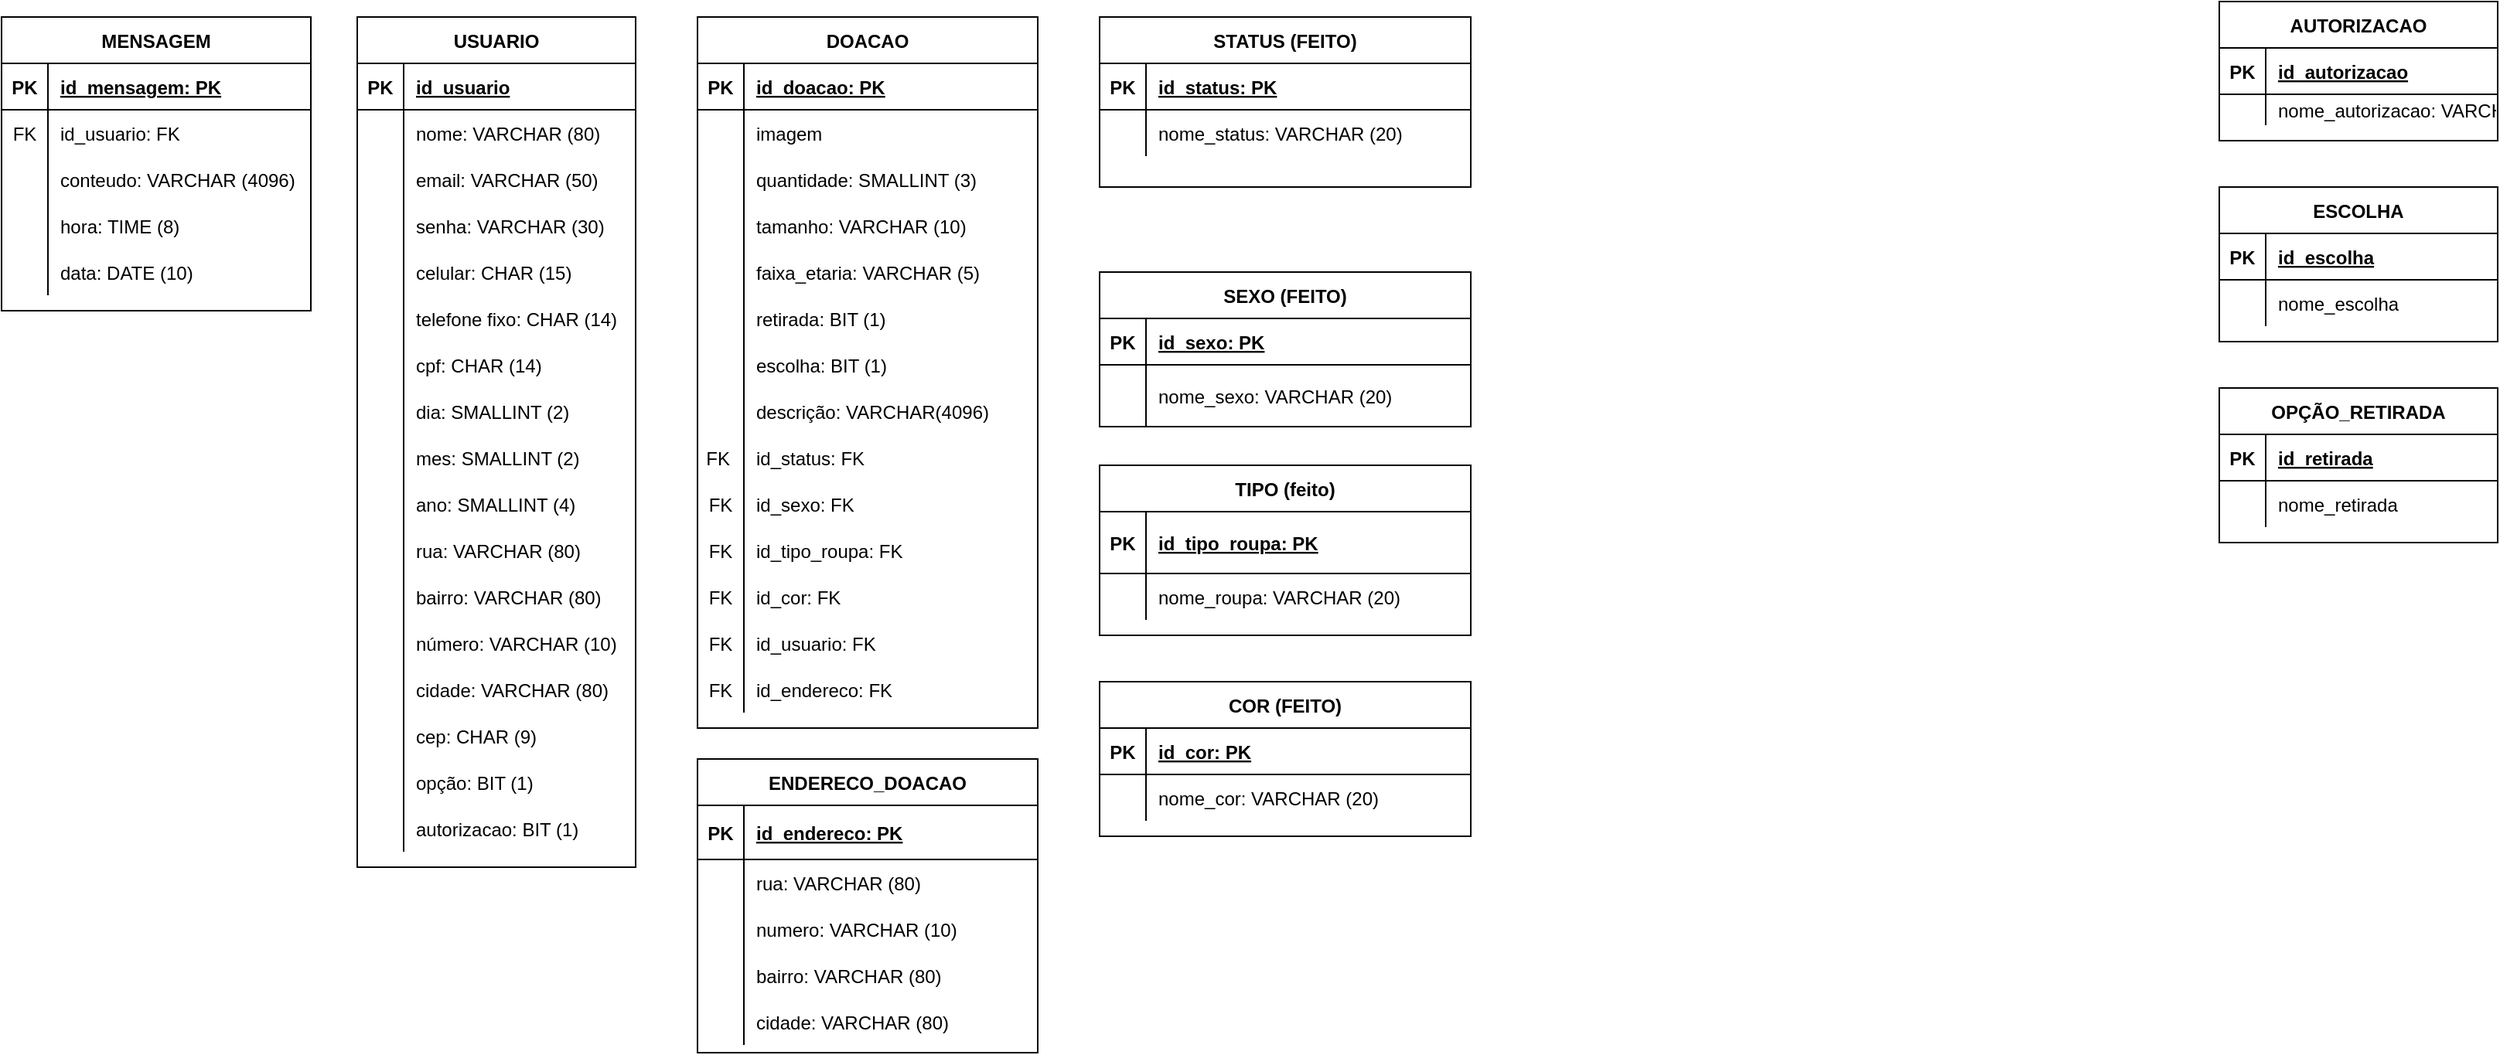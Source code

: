 <mxfile>
    <diagram id="WdIqG_WrLIGynlAPMwND" name="Page-1">
        <mxGraphModel dx="730" dy="642" grid="1" gridSize="10" guides="1" tooltips="1" connect="1" arrows="1" fold="1" page="1" pageScale="1" pageWidth="827" pageHeight="1169" math="0" shadow="0">
            <root>
                <mxCell id="0"/>
                <mxCell id="1" parent="0"/>
                <mxCell id="_N3pJeValZfJ7dZOdh7B-1" value="MENSAGEM" style="shape=table;startSize=30;container=1;collapsible=1;childLayout=tableLayout;fixedRows=1;rowLines=0;fontStyle=1;align=center;resizeLast=1;" parent="1" vertex="1">
                    <mxGeometry x="40" y="40" width="200" height="190" as="geometry"/>
                </mxCell>
                <mxCell id="_N3pJeValZfJ7dZOdh7B-2" value="" style="shape=partialRectangle;collapsible=0;dropTarget=0;pointerEvents=0;fillColor=none;top=0;left=0;bottom=1;right=0;points=[[0,0.5],[1,0.5]];portConstraint=eastwest;" parent="_N3pJeValZfJ7dZOdh7B-1" vertex="1">
                    <mxGeometry y="30" width="200" height="30" as="geometry"/>
                </mxCell>
                <mxCell id="_N3pJeValZfJ7dZOdh7B-3" value="PK" style="shape=partialRectangle;connectable=0;fillColor=none;top=0;left=0;bottom=0;right=0;fontStyle=1;overflow=hidden;" parent="_N3pJeValZfJ7dZOdh7B-2" vertex="1">
                    <mxGeometry width="30" height="30" as="geometry"/>
                </mxCell>
                <mxCell id="_N3pJeValZfJ7dZOdh7B-4" value="id_mensagem: PK" style="shape=partialRectangle;connectable=0;fillColor=none;top=0;left=0;bottom=0;right=0;align=left;spacingLeft=6;fontStyle=5;overflow=hidden;" parent="_N3pJeValZfJ7dZOdh7B-2" vertex="1">
                    <mxGeometry x="30" width="170" height="30" as="geometry"/>
                </mxCell>
                <mxCell id="_N3pJeValZfJ7dZOdh7B-48" value="" style="shape=partialRectangle;collapsible=0;dropTarget=0;pointerEvents=0;fillColor=none;top=0;left=0;bottom=0;right=0;points=[[0,0.5],[1,0.5]];portConstraint=eastwest;" parent="_N3pJeValZfJ7dZOdh7B-1" vertex="1">
                    <mxGeometry y="60" width="200" height="30" as="geometry"/>
                </mxCell>
                <mxCell id="_N3pJeValZfJ7dZOdh7B-49" value="FK" style="shape=partialRectangle;connectable=0;fillColor=none;top=0;left=0;bottom=0;right=0;fontStyle=0;overflow=hidden;" parent="_N3pJeValZfJ7dZOdh7B-48" vertex="1">
                    <mxGeometry width="30" height="30" as="geometry"/>
                </mxCell>
                <mxCell id="_N3pJeValZfJ7dZOdh7B-50" value="id_usuario: FK" style="shape=partialRectangle;connectable=0;fillColor=none;top=0;left=0;bottom=0;right=0;align=left;spacingLeft=6;fontStyle=0;overflow=hidden;" parent="_N3pJeValZfJ7dZOdh7B-48" vertex="1">
                    <mxGeometry x="30" width="170" height="30" as="geometry"/>
                </mxCell>
                <mxCell id="_N3pJeValZfJ7dZOdh7B-8" value="" style="shape=partialRectangle;collapsible=0;dropTarget=0;pointerEvents=0;fillColor=none;top=0;left=0;bottom=0;right=0;points=[[0,0.5],[1,0.5]];portConstraint=eastwest;" parent="_N3pJeValZfJ7dZOdh7B-1" vertex="1">
                    <mxGeometry y="90" width="200" height="30" as="geometry"/>
                </mxCell>
                <mxCell id="_N3pJeValZfJ7dZOdh7B-9" value="" style="shape=partialRectangle;connectable=0;fillColor=none;top=0;left=0;bottom=0;right=0;editable=1;overflow=hidden;" parent="_N3pJeValZfJ7dZOdh7B-8" vertex="1">
                    <mxGeometry width="30" height="30" as="geometry"/>
                </mxCell>
                <mxCell id="_N3pJeValZfJ7dZOdh7B-10" value="conteudo: VARCHAR (4096)" style="shape=partialRectangle;connectable=0;fillColor=none;top=0;left=0;bottom=0;right=0;align=left;spacingLeft=6;overflow=hidden;" parent="_N3pJeValZfJ7dZOdh7B-8" vertex="1">
                    <mxGeometry x="30" width="170" height="30" as="geometry"/>
                </mxCell>
                <mxCell id="_N3pJeValZfJ7dZOdh7B-11" value="" style="shape=partialRectangle;collapsible=0;dropTarget=0;pointerEvents=0;fillColor=none;top=0;left=0;bottom=0;right=0;points=[[0,0.5],[1,0.5]];portConstraint=eastwest;" parent="_N3pJeValZfJ7dZOdh7B-1" vertex="1">
                    <mxGeometry y="120" width="200" height="30" as="geometry"/>
                </mxCell>
                <mxCell id="_N3pJeValZfJ7dZOdh7B-12" value="" style="shape=partialRectangle;connectable=0;fillColor=none;top=0;left=0;bottom=0;right=0;editable=1;overflow=hidden;" parent="_N3pJeValZfJ7dZOdh7B-11" vertex="1">
                    <mxGeometry width="30" height="30" as="geometry"/>
                </mxCell>
                <mxCell id="_N3pJeValZfJ7dZOdh7B-13" value="hora: TIME (8)" style="shape=partialRectangle;connectable=0;fillColor=none;top=0;left=0;bottom=0;right=0;align=left;spacingLeft=6;overflow=hidden;" parent="_N3pJeValZfJ7dZOdh7B-11" vertex="1">
                    <mxGeometry x="30" width="170" height="30" as="geometry"/>
                </mxCell>
                <mxCell id="_N3pJeValZfJ7dZOdh7B-41" value="" style="shape=partialRectangle;collapsible=0;dropTarget=0;pointerEvents=0;fillColor=none;top=0;left=0;bottom=0;right=0;points=[[0,0.5],[1,0.5]];portConstraint=eastwest;" parent="_N3pJeValZfJ7dZOdh7B-1" vertex="1">
                    <mxGeometry y="150" width="200" height="30" as="geometry"/>
                </mxCell>
                <mxCell id="_N3pJeValZfJ7dZOdh7B-42" value="" style="shape=partialRectangle;connectable=0;fillColor=none;top=0;left=0;bottom=0;right=0;editable=1;overflow=hidden;" parent="_N3pJeValZfJ7dZOdh7B-41" vertex="1">
                    <mxGeometry width="30" height="30" as="geometry"/>
                </mxCell>
                <mxCell id="_N3pJeValZfJ7dZOdh7B-43" value="data: DATE (10)" style="shape=partialRectangle;connectable=0;fillColor=none;top=0;left=0;bottom=0;right=0;align=left;spacingLeft=6;overflow=hidden;" parent="_N3pJeValZfJ7dZOdh7B-41" vertex="1">
                    <mxGeometry x="30" width="170" height="30" as="geometry"/>
                </mxCell>
                <mxCell id="_N3pJeValZfJ7dZOdh7B-14" value="USUARIO" style="shape=table;startSize=30;container=1;collapsible=1;childLayout=tableLayout;fixedRows=1;rowLines=0;fontStyle=1;align=center;resizeLast=1;" parent="1" vertex="1">
                    <mxGeometry x="270" y="40" width="180" height="550" as="geometry"/>
                </mxCell>
                <mxCell id="_N3pJeValZfJ7dZOdh7B-15" value="" style="shape=partialRectangle;collapsible=0;dropTarget=0;pointerEvents=0;fillColor=none;top=0;left=0;bottom=1;right=0;points=[[0,0.5],[1,0.5]];portConstraint=eastwest;" parent="_N3pJeValZfJ7dZOdh7B-14" vertex="1">
                    <mxGeometry y="30" width="180" height="30" as="geometry"/>
                </mxCell>
                <mxCell id="_N3pJeValZfJ7dZOdh7B-16" value="PK" style="shape=partialRectangle;connectable=0;fillColor=none;top=0;left=0;bottom=0;right=0;fontStyle=1;overflow=hidden;" parent="_N3pJeValZfJ7dZOdh7B-15" vertex="1">
                    <mxGeometry width="30" height="30" as="geometry"/>
                </mxCell>
                <mxCell id="_N3pJeValZfJ7dZOdh7B-17" value="id_usuario" style="shape=partialRectangle;connectable=0;fillColor=none;top=0;left=0;bottom=0;right=0;align=left;spacingLeft=6;fontStyle=5;overflow=hidden;" parent="_N3pJeValZfJ7dZOdh7B-15" vertex="1">
                    <mxGeometry x="30" width="150" height="30" as="geometry"/>
                </mxCell>
                <mxCell id="_N3pJeValZfJ7dZOdh7B-21" value="" style="shape=partialRectangle;collapsible=0;dropTarget=0;pointerEvents=0;fillColor=none;top=0;left=0;bottom=0;right=0;points=[[0,0.5],[1,0.5]];portConstraint=eastwest;" parent="_N3pJeValZfJ7dZOdh7B-14" vertex="1">
                    <mxGeometry y="60" width="180" height="30" as="geometry"/>
                </mxCell>
                <mxCell id="_N3pJeValZfJ7dZOdh7B-22" value="" style="shape=partialRectangle;connectable=0;fillColor=none;top=0;left=0;bottom=0;right=0;editable=1;overflow=hidden;" parent="_N3pJeValZfJ7dZOdh7B-21" vertex="1">
                    <mxGeometry width="30" height="30" as="geometry"/>
                </mxCell>
                <mxCell id="_N3pJeValZfJ7dZOdh7B-23" value="nome: VARCHAR (80) " style="shape=partialRectangle;connectable=0;fillColor=none;top=0;left=0;bottom=0;right=0;align=left;spacingLeft=6;overflow=hidden;" parent="_N3pJeValZfJ7dZOdh7B-21" vertex="1">
                    <mxGeometry x="30" width="150" height="30" as="geometry"/>
                </mxCell>
                <mxCell id="_N3pJeValZfJ7dZOdh7B-51" value="" style="shape=partialRectangle;collapsible=0;dropTarget=0;pointerEvents=0;fillColor=none;top=0;left=0;bottom=0;right=0;points=[[0,0.5],[1,0.5]];portConstraint=eastwest;" parent="_N3pJeValZfJ7dZOdh7B-14" vertex="1">
                    <mxGeometry y="90" width="180" height="30" as="geometry"/>
                </mxCell>
                <mxCell id="_N3pJeValZfJ7dZOdh7B-52" value="" style="shape=partialRectangle;connectable=0;fillColor=none;top=0;left=0;bottom=0;right=0;editable=1;overflow=hidden;" parent="_N3pJeValZfJ7dZOdh7B-51" vertex="1">
                    <mxGeometry width="30" height="30" as="geometry"/>
                </mxCell>
                <mxCell id="_N3pJeValZfJ7dZOdh7B-53" value="email: VARCHAR (50)" style="shape=partialRectangle;connectable=0;fillColor=none;top=0;left=0;bottom=0;right=0;align=left;spacingLeft=6;overflow=hidden;" parent="_N3pJeValZfJ7dZOdh7B-51" vertex="1">
                    <mxGeometry x="30" width="150" height="30" as="geometry"/>
                </mxCell>
                <mxCell id="_N3pJeValZfJ7dZOdh7B-54" value="" style="shape=partialRectangle;collapsible=0;dropTarget=0;pointerEvents=0;fillColor=none;top=0;left=0;bottom=0;right=0;points=[[0,0.5],[1,0.5]];portConstraint=eastwest;" parent="_N3pJeValZfJ7dZOdh7B-14" vertex="1">
                    <mxGeometry y="120" width="180" height="30" as="geometry"/>
                </mxCell>
                <mxCell id="_N3pJeValZfJ7dZOdh7B-55" value="" style="shape=partialRectangle;connectable=0;fillColor=none;top=0;left=0;bottom=0;right=0;editable=1;overflow=hidden;" parent="_N3pJeValZfJ7dZOdh7B-54" vertex="1">
                    <mxGeometry width="30" height="30" as="geometry"/>
                </mxCell>
                <mxCell id="_N3pJeValZfJ7dZOdh7B-56" value="senha: VARCHAR (30)" style="shape=partialRectangle;connectable=0;fillColor=none;top=0;left=0;bottom=0;right=0;align=left;spacingLeft=6;overflow=hidden;" parent="_N3pJeValZfJ7dZOdh7B-54" vertex="1">
                    <mxGeometry x="30" width="150" height="30" as="geometry"/>
                </mxCell>
                <mxCell id="_N3pJeValZfJ7dZOdh7B-57" value="" style="shape=partialRectangle;collapsible=0;dropTarget=0;pointerEvents=0;fillColor=none;top=0;left=0;bottom=0;right=0;points=[[0,0.5],[1,0.5]];portConstraint=eastwest;" parent="_N3pJeValZfJ7dZOdh7B-14" vertex="1">
                    <mxGeometry y="150" width="180" height="30" as="geometry"/>
                </mxCell>
                <mxCell id="_N3pJeValZfJ7dZOdh7B-58" value="" style="shape=partialRectangle;connectable=0;fillColor=none;top=0;left=0;bottom=0;right=0;editable=1;overflow=hidden;" parent="_N3pJeValZfJ7dZOdh7B-57" vertex="1">
                    <mxGeometry width="30" height="30" as="geometry"/>
                </mxCell>
                <mxCell id="_N3pJeValZfJ7dZOdh7B-59" value="celular: CHAR (15)" style="shape=partialRectangle;connectable=0;fillColor=none;top=0;left=0;bottom=0;right=0;align=left;spacingLeft=6;overflow=hidden;" parent="_N3pJeValZfJ7dZOdh7B-57" vertex="1">
                    <mxGeometry x="30" width="150" height="30" as="geometry"/>
                </mxCell>
                <mxCell id="_N3pJeValZfJ7dZOdh7B-60" value="" style="shape=partialRectangle;collapsible=0;dropTarget=0;pointerEvents=0;fillColor=none;top=0;left=0;bottom=0;right=0;points=[[0,0.5],[1,0.5]];portConstraint=eastwest;" parent="_N3pJeValZfJ7dZOdh7B-14" vertex="1">
                    <mxGeometry y="180" width="180" height="30" as="geometry"/>
                </mxCell>
                <mxCell id="_N3pJeValZfJ7dZOdh7B-61" value="" style="shape=partialRectangle;connectable=0;fillColor=none;top=0;left=0;bottom=0;right=0;editable=1;overflow=hidden;" parent="_N3pJeValZfJ7dZOdh7B-60" vertex="1">
                    <mxGeometry width="30" height="30" as="geometry"/>
                </mxCell>
                <mxCell id="_N3pJeValZfJ7dZOdh7B-62" value="telefone fixo: CHAR (14)" style="shape=partialRectangle;connectable=0;fillColor=none;top=0;left=0;bottom=0;right=0;align=left;spacingLeft=6;overflow=hidden;" parent="_N3pJeValZfJ7dZOdh7B-60" vertex="1">
                    <mxGeometry x="30" width="150" height="30" as="geometry"/>
                </mxCell>
                <mxCell id="_N3pJeValZfJ7dZOdh7B-18" value="" style="shape=partialRectangle;collapsible=0;dropTarget=0;pointerEvents=0;fillColor=none;top=0;left=0;bottom=0;right=0;points=[[0,0.5],[1,0.5]];portConstraint=eastwest;" parent="_N3pJeValZfJ7dZOdh7B-14" vertex="1">
                    <mxGeometry y="210" width="180" height="30" as="geometry"/>
                </mxCell>
                <mxCell id="_N3pJeValZfJ7dZOdh7B-19" value="" style="shape=partialRectangle;connectable=0;fillColor=none;top=0;left=0;bottom=0;right=0;editable=1;overflow=hidden;" parent="_N3pJeValZfJ7dZOdh7B-18" vertex="1">
                    <mxGeometry width="30" height="30" as="geometry"/>
                </mxCell>
                <mxCell id="_N3pJeValZfJ7dZOdh7B-20" value="cpf: CHAR (14)" style="shape=partialRectangle;connectable=0;fillColor=none;top=0;left=0;bottom=0;right=0;align=left;spacingLeft=6;overflow=hidden;" parent="_N3pJeValZfJ7dZOdh7B-18" vertex="1">
                    <mxGeometry x="30" width="150" height="30" as="geometry"/>
                </mxCell>
                <mxCell id="_N3pJeValZfJ7dZOdh7B-24" value="" style="shape=partialRectangle;collapsible=0;dropTarget=0;pointerEvents=0;fillColor=none;top=0;left=0;bottom=0;right=0;points=[[0,0.5],[1,0.5]];portConstraint=eastwest;" parent="_N3pJeValZfJ7dZOdh7B-14" vertex="1">
                    <mxGeometry y="240" width="180" height="30" as="geometry"/>
                </mxCell>
                <mxCell id="_N3pJeValZfJ7dZOdh7B-25" value="" style="shape=partialRectangle;connectable=0;fillColor=none;top=0;left=0;bottom=0;right=0;editable=1;overflow=hidden;" parent="_N3pJeValZfJ7dZOdh7B-24" vertex="1">
                    <mxGeometry width="30" height="30" as="geometry"/>
                </mxCell>
                <mxCell id="_N3pJeValZfJ7dZOdh7B-26" value="dia: SMALLINT (2)" style="shape=partialRectangle;connectable=0;fillColor=none;top=0;left=0;bottom=0;right=0;align=left;spacingLeft=6;overflow=hidden;" parent="_N3pJeValZfJ7dZOdh7B-24" vertex="1">
                    <mxGeometry x="30" width="150" height="30" as="geometry"/>
                </mxCell>
                <mxCell id="5IB92Q8o0LLoQ4hOtrW1-2" value="" style="shape=partialRectangle;collapsible=0;dropTarget=0;pointerEvents=0;fillColor=none;top=0;left=0;bottom=0;right=0;points=[[0,0.5],[1,0.5]];portConstraint=eastwest;" parent="_N3pJeValZfJ7dZOdh7B-14" vertex="1">
                    <mxGeometry y="270" width="180" height="30" as="geometry"/>
                </mxCell>
                <mxCell id="5IB92Q8o0LLoQ4hOtrW1-3" value="" style="shape=partialRectangle;connectable=0;fillColor=none;top=0;left=0;bottom=0;right=0;editable=1;overflow=hidden;" parent="5IB92Q8o0LLoQ4hOtrW1-2" vertex="1">
                    <mxGeometry width="30" height="30" as="geometry"/>
                </mxCell>
                <mxCell id="5IB92Q8o0LLoQ4hOtrW1-4" value="mes: SMALLINT (2)" style="shape=partialRectangle;connectable=0;fillColor=none;top=0;left=0;bottom=0;right=0;align=left;spacingLeft=6;overflow=hidden;" parent="5IB92Q8o0LLoQ4hOtrW1-2" vertex="1">
                    <mxGeometry x="30" width="150" height="30" as="geometry"/>
                </mxCell>
                <mxCell id="5IB92Q8o0LLoQ4hOtrW1-5" value="" style="shape=partialRectangle;collapsible=0;dropTarget=0;pointerEvents=0;fillColor=none;top=0;left=0;bottom=0;right=0;points=[[0,0.5],[1,0.5]];portConstraint=eastwest;" parent="_N3pJeValZfJ7dZOdh7B-14" vertex="1">
                    <mxGeometry y="300" width="180" height="30" as="geometry"/>
                </mxCell>
                <mxCell id="5IB92Q8o0LLoQ4hOtrW1-6" value="" style="shape=partialRectangle;connectable=0;fillColor=none;top=0;left=0;bottom=0;right=0;editable=1;overflow=hidden;" parent="5IB92Q8o0LLoQ4hOtrW1-5" vertex="1">
                    <mxGeometry width="30" height="30" as="geometry"/>
                </mxCell>
                <mxCell id="5IB92Q8o0LLoQ4hOtrW1-7" value="ano: SMALLINT (4)" style="shape=partialRectangle;connectable=0;fillColor=none;top=0;left=0;bottom=0;right=0;align=left;spacingLeft=6;overflow=hidden;" parent="5IB92Q8o0LLoQ4hOtrW1-5" vertex="1">
                    <mxGeometry x="30" width="150" height="30" as="geometry"/>
                </mxCell>
                <mxCell id="_N3pJeValZfJ7dZOdh7B-63" value="" style="shape=partialRectangle;collapsible=0;dropTarget=0;pointerEvents=0;fillColor=none;top=0;left=0;bottom=0;right=0;points=[[0,0.5],[1,0.5]];portConstraint=eastwest;" parent="_N3pJeValZfJ7dZOdh7B-14" vertex="1">
                    <mxGeometry y="330" width="180" height="30" as="geometry"/>
                </mxCell>
                <mxCell id="_N3pJeValZfJ7dZOdh7B-64" value="" style="shape=partialRectangle;connectable=0;fillColor=none;top=0;left=0;bottom=0;right=0;editable=1;overflow=hidden;" parent="_N3pJeValZfJ7dZOdh7B-63" vertex="1">
                    <mxGeometry width="30" height="30" as="geometry"/>
                </mxCell>
                <mxCell id="_N3pJeValZfJ7dZOdh7B-65" value="rua: VARCHAR (80)" style="shape=partialRectangle;connectable=0;fillColor=none;top=0;left=0;bottom=0;right=0;align=left;spacingLeft=6;overflow=hidden;" parent="_N3pJeValZfJ7dZOdh7B-63" vertex="1">
                    <mxGeometry x="30" width="150" height="30" as="geometry"/>
                </mxCell>
                <mxCell id="_N3pJeValZfJ7dZOdh7B-66" value="" style="shape=partialRectangle;collapsible=0;dropTarget=0;pointerEvents=0;fillColor=none;top=0;left=0;bottom=0;right=0;points=[[0,0.5],[1,0.5]];portConstraint=eastwest;" parent="_N3pJeValZfJ7dZOdh7B-14" vertex="1">
                    <mxGeometry y="360" width="180" height="30" as="geometry"/>
                </mxCell>
                <mxCell id="_N3pJeValZfJ7dZOdh7B-67" value="" style="shape=partialRectangle;connectable=0;fillColor=none;top=0;left=0;bottom=0;right=0;editable=1;overflow=hidden;" parent="_N3pJeValZfJ7dZOdh7B-66" vertex="1">
                    <mxGeometry width="30" height="30" as="geometry"/>
                </mxCell>
                <mxCell id="_N3pJeValZfJ7dZOdh7B-68" value="bairro: VARCHAR (80)" style="shape=partialRectangle;connectable=0;fillColor=none;top=0;left=0;bottom=0;right=0;align=left;spacingLeft=6;overflow=hidden;" parent="_N3pJeValZfJ7dZOdh7B-66" vertex="1">
                    <mxGeometry x="30" width="150" height="30" as="geometry"/>
                </mxCell>
                <mxCell id="_N3pJeValZfJ7dZOdh7B-69" value="" style="shape=partialRectangle;collapsible=0;dropTarget=0;pointerEvents=0;fillColor=none;top=0;left=0;bottom=0;right=0;points=[[0,0.5],[1,0.5]];portConstraint=eastwest;" parent="_N3pJeValZfJ7dZOdh7B-14" vertex="1">
                    <mxGeometry y="390" width="180" height="30" as="geometry"/>
                </mxCell>
                <mxCell id="_N3pJeValZfJ7dZOdh7B-70" value="" style="shape=partialRectangle;connectable=0;fillColor=none;top=0;left=0;bottom=0;right=0;editable=1;overflow=hidden;" parent="_N3pJeValZfJ7dZOdh7B-69" vertex="1">
                    <mxGeometry width="30" height="30" as="geometry"/>
                </mxCell>
                <mxCell id="_N3pJeValZfJ7dZOdh7B-71" value="número: VARCHAR (10)" style="shape=partialRectangle;connectable=0;fillColor=none;top=0;left=0;bottom=0;right=0;align=left;spacingLeft=6;overflow=hidden;" parent="_N3pJeValZfJ7dZOdh7B-69" vertex="1">
                    <mxGeometry x="30" width="150" height="30" as="geometry"/>
                </mxCell>
                <mxCell id="_N3pJeValZfJ7dZOdh7B-72" value="" style="shape=partialRectangle;collapsible=0;dropTarget=0;pointerEvents=0;fillColor=none;top=0;left=0;bottom=0;right=0;points=[[0,0.5],[1,0.5]];portConstraint=eastwest;" parent="_N3pJeValZfJ7dZOdh7B-14" vertex="1">
                    <mxGeometry y="420" width="180" height="30" as="geometry"/>
                </mxCell>
                <mxCell id="_N3pJeValZfJ7dZOdh7B-73" value="" style="shape=partialRectangle;connectable=0;fillColor=none;top=0;left=0;bottom=0;right=0;editable=1;overflow=hidden;" parent="_N3pJeValZfJ7dZOdh7B-72" vertex="1">
                    <mxGeometry width="30" height="30" as="geometry"/>
                </mxCell>
                <mxCell id="_N3pJeValZfJ7dZOdh7B-74" value="cidade: VARCHAR (80)" style="shape=partialRectangle;connectable=0;fillColor=none;top=0;left=0;bottom=0;right=0;align=left;spacingLeft=6;overflow=hidden;" parent="_N3pJeValZfJ7dZOdh7B-72" vertex="1">
                    <mxGeometry x="30" width="150" height="30" as="geometry"/>
                </mxCell>
                <mxCell id="f5-6fPK_kJuyyTnH8aLe-5" value="" style="shape=partialRectangle;collapsible=0;dropTarget=0;pointerEvents=0;fillColor=none;top=0;left=0;bottom=0;right=0;points=[[0,0.5],[1,0.5]];portConstraint=eastwest;" parent="_N3pJeValZfJ7dZOdh7B-14" vertex="1">
                    <mxGeometry y="450" width="180" height="30" as="geometry"/>
                </mxCell>
                <mxCell id="f5-6fPK_kJuyyTnH8aLe-6" value="" style="shape=partialRectangle;connectable=0;fillColor=none;top=0;left=0;bottom=0;right=0;editable=1;overflow=hidden;" parent="f5-6fPK_kJuyyTnH8aLe-5" vertex="1">
                    <mxGeometry width="30" height="30" as="geometry"/>
                </mxCell>
                <mxCell id="f5-6fPK_kJuyyTnH8aLe-7" value="cep: CHAR (9)" style="shape=partialRectangle;connectable=0;fillColor=none;top=0;left=0;bottom=0;right=0;align=left;spacingLeft=6;overflow=hidden;" parent="f5-6fPK_kJuyyTnH8aLe-5" vertex="1">
                    <mxGeometry x="30" width="150" height="30" as="geometry"/>
                </mxCell>
                <mxCell id="_N3pJeValZfJ7dZOdh7B-78" value="" style="shape=partialRectangle;collapsible=0;dropTarget=0;pointerEvents=0;fillColor=none;top=0;left=0;bottom=0;right=0;points=[[0,0.5],[1,0.5]];portConstraint=eastwest;" parent="_N3pJeValZfJ7dZOdh7B-14" vertex="1">
                    <mxGeometry y="480" width="180" height="30" as="geometry"/>
                </mxCell>
                <mxCell id="_N3pJeValZfJ7dZOdh7B-79" value="" style="shape=partialRectangle;connectable=0;fillColor=none;top=0;left=0;bottom=0;right=0;editable=1;overflow=hidden;" parent="_N3pJeValZfJ7dZOdh7B-78" vertex="1">
                    <mxGeometry width="30" height="30" as="geometry"/>
                </mxCell>
                <mxCell id="_N3pJeValZfJ7dZOdh7B-80" value="opção: BIT (1) " style="shape=partialRectangle;connectable=0;fillColor=none;top=0;left=0;bottom=0;right=0;align=left;spacingLeft=6;overflow=hidden;" parent="_N3pJeValZfJ7dZOdh7B-78" vertex="1">
                    <mxGeometry x="30" width="150" height="30" as="geometry"/>
                </mxCell>
                <mxCell id="_N3pJeValZfJ7dZOdh7B-75" value="" style="shape=partialRectangle;collapsible=0;dropTarget=0;pointerEvents=0;fillColor=none;top=0;left=0;bottom=0;right=0;points=[[0,0.5],[1,0.5]];portConstraint=eastwest;" parent="_N3pJeValZfJ7dZOdh7B-14" vertex="1">
                    <mxGeometry y="510" width="180" height="30" as="geometry"/>
                </mxCell>
                <mxCell id="_N3pJeValZfJ7dZOdh7B-76" value="" style="shape=partialRectangle;connectable=0;fillColor=none;top=0;left=0;bottom=0;right=0;editable=1;overflow=hidden;" parent="_N3pJeValZfJ7dZOdh7B-75" vertex="1">
                    <mxGeometry width="30" height="30" as="geometry"/>
                </mxCell>
                <mxCell id="_N3pJeValZfJ7dZOdh7B-77" value="autorizacao: BIT (1)" style="shape=partialRectangle;connectable=0;fillColor=none;top=0;left=0;bottom=0;right=0;align=left;spacingLeft=6;overflow=hidden;" parent="_N3pJeValZfJ7dZOdh7B-75" vertex="1">
                    <mxGeometry x="30" width="150" height="30" as="geometry"/>
                </mxCell>
                <mxCell id="_N3pJeValZfJ7dZOdh7B-27" value="DOACAO" style="shape=table;startSize=30;container=1;collapsible=1;childLayout=tableLayout;fixedRows=1;rowLines=0;fontStyle=1;align=center;resizeLast=1;" parent="1" vertex="1">
                    <mxGeometry x="490" y="40" width="220" height="460" as="geometry"/>
                </mxCell>
                <mxCell id="_N3pJeValZfJ7dZOdh7B-28" value="" style="shape=partialRectangle;collapsible=0;dropTarget=0;pointerEvents=0;fillColor=none;top=0;left=0;bottom=1;right=0;points=[[0,0.5],[1,0.5]];portConstraint=eastwest;" parent="_N3pJeValZfJ7dZOdh7B-27" vertex="1">
                    <mxGeometry y="30" width="220" height="30" as="geometry"/>
                </mxCell>
                <mxCell id="_N3pJeValZfJ7dZOdh7B-29" value="PK" style="shape=partialRectangle;connectable=0;fillColor=none;top=0;left=0;bottom=0;right=0;fontStyle=1;overflow=hidden;" parent="_N3pJeValZfJ7dZOdh7B-28" vertex="1">
                    <mxGeometry width="30" height="30" as="geometry"/>
                </mxCell>
                <mxCell id="_N3pJeValZfJ7dZOdh7B-30" value="id_doacao: PK" style="shape=partialRectangle;connectable=0;fillColor=none;top=0;left=0;bottom=0;right=0;align=left;spacingLeft=6;fontStyle=5;overflow=hidden;" parent="_N3pJeValZfJ7dZOdh7B-28" vertex="1">
                    <mxGeometry x="30" width="190" height="30" as="geometry"/>
                </mxCell>
                <mxCell id="_N3pJeValZfJ7dZOdh7B-31" value="" style="shape=partialRectangle;collapsible=0;dropTarget=0;pointerEvents=0;fillColor=none;top=0;left=0;bottom=0;right=0;points=[[0,0.5],[1,0.5]];portConstraint=eastwest;" parent="_N3pJeValZfJ7dZOdh7B-27" vertex="1">
                    <mxGeometry y="60" width="220" height="30" as="geometry"/>
                </mxCell>
                <mxCell id="_N3pJeValZfJ7dZOdh7B-32" value="" style="shape=partialRectangle;connectable=0;fillColor=none;top=0;left=0;bottom=0;right=0;editable=1;overflow=hidden;" parent="_N3pJeValZfJ7dZOdh7B-31" vertex="1">
                    <mxGeometry width="30" height="30" as="geometry"/>
                </mxCell>
                <mxCell id="_N3pJeValZfJ7dZOdh7B-33" value="imagem" style="shape=partialRectangle;connectable=0;fillColor=none;top=0;left=0;bottom=0;right=0;align=left;spacingLeft=6;overflow=hidden;" parent="_N3pJeValZfJ7dZOdh7B-31" vertex="1">
                    <mxGeometry x="30" width="190" height="30" as="geometry"/>
                </mxCell>
                <mxCell id="_N3pJeValZfJ7dZOdh7B-37" value="" style="shape=partialRectangle;collapsible=0;dropTarget=0;pointerEvents=0;fillColor=none;top=0;left=0;bottom=0;right=0;points=[[0,0.5],[1,0.5]];portConstraint=eastwest;" parent="_N3pJeValZfJ7dZOdh7B-27" vertex="1">
                    <mxGeometry y="90" width="220" height="30" as="geometry"/>
                </mxCell>
                <mxCell id="_N3pJeValZfJ7dZOdh7B-38" value="" style="shape=partialRectangle;connectable=0;fillColor=none;top=0;left=0;bottom=0;right=0;editable=1;overflow=hidden;" parent="_N3pJeValZfJ7dZOdh7B-37" vertex="1">
                    <mxGeometry width="30" height="30" as="geometry"/>
                </mxCell>
                <mxCell id="_N3pJeValZfJ7dZOdh7B-39" value="quantidade: SMALLINT (3)" style="shape=partialRectangle;connectable=0;fillColor=none;top=0;left=0;bottom=0;right=0;align=left;spacingLeft=6;overflow=hidden;" parent="_N3pJeValZfJ7dZOdh7B-37" vertex="1">
                    <mxGeometry x="30" width="190" height="30" as="geometry"/>
                </mxCell>
                <mxCell id="_N3pJeValZfJ7dZOdh7B-87" value="" style="shape=partialRectangle;collapsible=0;dropTarget=0;pointerEvents=0;fillColor=none;top=0;left=0;bottom=0;right=0;points=[[0,0.5],[1,0.5]];portConstraint=eastwest;" parent="_N3pJeValZfJ7dZOdh7B-27" vertex="1">
                    <mxGeometry y="120" width="220" height="30" as="geometry"/>
                </mxCell>
                <mxCell id="_N3pJeValZfJ7dZOdh7B-88" value="" style="shape=partialRectangle;connectable=0;fillColor=none;top=0;left=0;bottom=0;right=0;editable=1;overflow=hidden;" parent="_N3pJeValZfJ7dZOdh7B-87" vertex="1">
                    <mxGeometry width="30" height="30" as="geometry"/>
                </mxCell>
                <mxCell id="_N3pJeValZfJ7dZOdh7B-89" value="tamanho: VARCHAR (10)" style="shape=partialRectangle;connectable=0;fillColor=none;top=0;left=0;bottom=0;right=0;align=left;spacingLeft=6;overflow=hidden;" parent="_N3pJeValZfJ7dZOdh7B-87" vertex="1">
                    <mxGeometry x="30" width="190" height="30" as="geometry"/>
                </mxCell>
                <mxCell id="_N3pJeValZfJ7dZOdh7B-93" value="" style="shape=partialRectangle;collapsible=0;dropTarget=0;pointerEvents=0;fillColor=none;top=0;left=0;bottom=0;right=0;points=[[0,0.5],[1,0.5]];portConstraint=eastwest;" parent="_N3pJeValZfJ7dZOdh7B-27" vertex="1">
                    <mxGeometry y="150" width="220" height="30" as="geometry"/>
                </mxCell>
                <mxCell id="_N3pJeValZfJ7dZOdh7B-94" value="" style="shape=partialRectangle;connectable=0;fillColor=none;top=0;left=0;bottom=0;right=0;editable=1;overflow=hidden;" parent="_N3pJeValZfJ7dZOdh7B-93" vertex="1">
                    <mxGeometry width="30" height="30" as="geometry"/>
                </mxCell>
                <mxCell id="_N3pJeValZfJ7dZOdh7B-95" value="faixa_etaria: VARCHAR (5)" style="shape=partialRectangle;connectable=0;fillColor=none;top=0;left=0;bottom=0;right=0;align=left;spacingLeft=6;overflow=hidden;" parent="_N3pJeValZfJ7dZOdh7B-93" vertex="1">
                    <mxGeometry x="30" width="190" height="30" as="geometry"/>
                </mxCell>
                <mxCell id="_N3pJeValZfJ7dZOdh7B-102" value="" style="shape=partialRectangle;collapsible=0;dropTarget=0;pointerEvents=0;fillColor=none;top=0;left=0;bottom=0;right=0;points=[[0,0.5],[1,0.5]];portConstraint=eastwest;" parent="_N3pJeValZfJ7dZOdh7B-27" vertex="1">
                    <mxGeometry y="180" width="220" height="30" as="geometry"/>
                </mxCell>
                <mxCell id="_N3pJeValZfJ7dZOdh7B-103" value="" style="shape=partialRectangle;connectable=0;fillColor=none;top=0;left=0;bottom=0;right=0;editable=1;overflow=hidden;" parent="_N3pJeValZfJ7dZOdh7B-102" vertex="1">
                    <mxGeometry width="30" height="30" as="geometry"/>
                </mxCell>
                <mxCell id="_N3pJeValZfJ7dZOdh7B-104" value="retirada: BIT (1)" style="shape=partialRectangle;connectable=0;fillColor=none;top=0;left=0;bottom=0;right=0;align=left;spacingLeft=6;overflow=hidden;" parent="_N3pJeValZfJ7dZOdh7B-102" vertex="1">
                    <mxGeometry x="30" width="190" height="30" as="geometry"/>
                </mxCell>
                <mxCell id="_N3pJeValZfJ7dZOdh7B-105" value="" style="shape=partialRectangle;collapsible=0;dropTarget=0;pointerEvents=0;fillColor=none;top=0;left=0;bottom=0;right=0;points=[[0,0.5],[1,0.5]];portConstraint=eastwest;" parent="_N3pJeValZfJ7dZOdh7B-27" vertex="1">
                    <mxGeometry y="210" width="220" height="30" as="geometry"/>
                </mxCell>
                <mxCell id="_N3pJeValZfJ7dZOdh7B-106" value="" style="shape=partialRectangle;connectable=0;fillColor=none;top=0;left=0;bottom=0;right=0;editable=1;overflow=hidden;" parent="_N3pJeValZfJ7dZOdh7B-105" vertex="1">
                    <mxGeometry width="30" height="30" as="geometry"/>
                </mxCell>
                <mxCell id="_N3pJeValZfJ7dZOdh7B-107" value="escolha: BIT (1)" style="shape=partialRectangle;connectable=0;fillColor=none;top=0;left=0;bottom=0;right=0;align=left;spacingLeft=6;overflow=hidden;" parent="_N3pJeValZfJ7dZOdh7B-105" vertex="1">
                    <mxGeometry x="30" width="190" height="30" as="geometry"/>
                </mxCell>
                <mxCell id="36" value="" style="shape=partialRectangle;collapsible=0;dropTarget=0;pointerEvents=0;fillColor=none;top=0;left=0;bottom=0;right=0;points=[[0,0.5],[1,0.5]];portConstraint=eastwest;" parent="_N3pJeValZfJ7dZOdh7B-27" vertex="1">
                    <mxGeometry y="240" width="220" height="30" as="geometry"/>
                </mxCell>
                <mxCell id="37" value="" style="shape=partialRectangle;connectable=0;fillColor=none;top=0;left=0;bottom=0;right=0;editable=1;overflow=hidden;" parent="36" vertex="1">
                    <mxGeometry width="30" height="30" as="geometry"/>
                </mxCell>
                <mxCell id="38" value="descrição: VARCHAR(4096) " style="shape=partialRectangle;connectable=0;fillColor=none;top=0;left=0;bottom=0;right=0;align=left;spacingLeft=6;overflow=hidden;" parent="36" vertex="1">
                    <mxGeometry x="30" width="190" height="30" as="geometry"/>
                </mxCell>
                <mxCell id="51" value="" style="shape=partialRectangle;collapsible=0;dropTarget=0;pointerEvents=0;fillColor=none;top=0;left=0;bottom=0;right=0;points=[[0,0.5],[1,0.5]];portConstraint=eastwest;" parent="_N3pJeValZfJ7dZOdh7B-27" vertex="1">
                    <mxGeometry y="270" width="220" height="30" as="geometry"/>
                </mxCell>
                <mxCell id="52" value="FK " style="shape=partialRectangle;connectable=0;fillColor=none;top=0;left=0;bottom=0;right=0;editable=1;overflow=hidden;" parent="51" vertex="1">
                    <mxGeometry width="30" height="30" as="geometry"/>
                </mxCell>
                <mxCell id="53" value="id_status: FK" style="shape=partialRectangle;connectable=0;fillColor=none;top=0;left=0;bottom=0;right=0;align=left;spacingLeft=6;overflow=hidden;" parent="51" vertex="1">
                    <mxGeometry x="30" width="190" height="30" as="geometry"/>
                </mxCell>
                <mxCell id="54" value="" style="shape=partialRectangle;collapsible=0;dropTarget=0;pointerEvents=0;fillColor=none;top=0;left=0;bottom=0;right=0;points=[[0,0.5],[1,0.5]];portConstraint=eastwest;" parent="_N3pJeValZfJ7dZOdh7B-27" vertex="1">
                    <mxGeometry y="300" width="220" height="30" as="geometry"/>
                </mxCell>
                <mxCell id="55" value="FK" style="shape=partialRectangle;connectable=0;fillColor=none;top=0;left=0;bottom=0;right=0;editable=1;overflow=hidden;" parent="54" vertex="1">
                    <mxGeometry width="30" height="30" as="geometry"/>
                </mxCell>
                <mxCell id="56" value="id_sexo: FK" style="shape=partialRectangle;connectable=0;fillColor=none;top=0;left=0;bottom=0;right=0;align=left;spacingLeft=6;overflow=hidden;" parent="54" vertex="1">
                    <mxGeometry x="30" width="190" height="30" as="geometry"/>
                </mxCell>
                <mxCell id="58" value="" style="shape=partialRectangle;collapsible=0;dropTarget=0;pointerEvents=0;fillColor=none;top=0;left=0;bottom=0;right=0;points=[[0,0.5],[1,0.5]];portConstraint=eastwest;" parent="_N3pJeValZfJ7dZOdh7B-27" vertex="1">
                    <mxGeometry y="330" width="220" height="30" as="geometry"/>
                </mxCell>
                <mxCell id="59" value="FK" style="shape=partialRectangle;connectable=0;fillColor=none;top=0;left=0;bottom=0;right=0;fontStyle=0;overflow=hidden;" parent="58" vertex="1">
                    <mxGeometry width="30" height="30" as="geometry"/>
                </mxCell>
                <mxCell id="60" value="id_tipo_roupa: FK" style="shape=partialRectangle;connectable=0;fillColor=none;top=0;left=0;bottom=0;right=0;align=left;spacingLeft=6;fontStyle=0;overflow=hidden;" parent="58" vertex="1">
                    <mxGeometry x="30" width="190" height="30" as="geometry"/>
                </mxCell>
                <mxCell id="61" value="" style="shape=partialRectangle;collapsible=0;dropTarget=0;pointerEvents=0;fillColor=none;top=0;left=0;bottom=0;right=0;points=[[0,0.5],[1,0.5]];portConstraint=eastwest;" parent="_N3pJeValZfJ7dZOdh7B-27" vertex="1">
                    <mxGeometry y="360" width="220" height="30" as="geometry"/>
                </mxCell>
                <mxCell id="62" value="FK" style="shape=partialRectangle;connectable=0;fillColor=none;top=0;left=0;bottom=0;right=0;fontStyle=0;overflow=hidden;" parent="61" vertex="1">
                    <mxGeometry width="30" height="30" as="geometry"/>
                </mxCell>
                <mxCell id="63" value="id_cor: FK" style="shape=partialRectangle;connectable=0;fillColor=none;top=0;left=0;bottom=0;right=0;align=left;spacingLeft=6;fontStyle=0;overflow=hidden;" parent="61" vertex="1">
                    <mxGeometry x="30" width="190" height="30" as="geometry"/>
                </mxCell>
                <mxCell id="67" value="" style="shape=partialRectangle;collapsible=0;dropTarget=0;pointerEvents=0;fillColor=none;top=0;left=0;bottom=0;right=0;points=[[0,0.5],[1,0.5]];portConstraint=eastwest;" vertex="1" parent="_N3pJeValZfJ7dZOdh7B-27">
                    <mxGeometry y="390" width="220" height="30" as="geometry"/>
                </mxCell>
                <mxCell id="68" value="FK" style="shape=partialRectangle;connectable=0;fillColor=none;top=0;left=0;bottom=0;right=0;fontStyle=0;overflow=hidden;" vertex="1" parent="67">
                    <mxGeometry width="30" height="30" as="geometry"/>
                </mxCell>
                <mxCell id="69" value="id_usuario: FK" style="shape=partialRectangle;connectable=0;fillColor=none;top=0;left=0;bottom=0;right=0;align=left;spacingLeft=6;fontStyle=0;overflow=hidden;" vertex="1" parent="67">
                    <mxGeometry x="30" width="190" height="30" as="geometry"/>
                </mxCell>
                <mxCell id="64" value="" style="shape=partialRectangle;collapsible=0;dropTarget=0;pointerEvents=0;fillColor=none;top=0;left=0;bottom=0;right=0;points=[[0,0.5],[1,0.5]];portConstraint=eastwest;" parent="_N3pJeValZfJ7dZOdh7B-27" vertex="1">
                    <mxGeometry y="420" width="220" height="30" as="geometry"/>
                </mxCell>
                <mxCell id="65" value="FK" style="shape=partialRectangle;connectable=0;fillColor=none;top=0;left=0;bottom=0;right=0;fontStyle=0;overflow=hidden;" parent="64" vertex="1">
                    <mxGeometry width="30" height="30" as="geometry"/>
                </mxCell>
                <mxCell id="66" value="id_endereco: FK" style="shape=partialRectangle;connectable=0;fillColor=none;top=0;left=0;bottom=0;right=0;align=left;spacingLeft=6;fontStyle=0;overflow=hidden;" parent="64" vertex="1">
                    <mxGeometry x="30" width="190" height="30" as="geometry"/>
                </mxCell>
                <mxCell id="f5-6fPK_kJuyyTnH8aLe-8" value="STATUS (FEITO)" style="shape=table;startSize=30;container=1;collapsible=1;childLayout=tableLayout;fixedRows=1;rowLines=0;fontStyle=1;align=center;resizeLast=1;" parent="1" vertex="1">
                    <mxGeometry x="750" y="40" width="240" height="110" as="geometry"/>
                </mxCell>
                <mxCell id="f5-6fPK_kJuyyTnH8aLe-9" value="" style="shape=partialRectangle;collapsible=0;dropTarget=0;pointerEvents=0;fillColor=none;top=0;left=0;bottom=1;right=0;points=[[0,0.5],[1,0.5]];portConstraint=eastwest;" parent="f5-6fPK_kJuyyTnH8aLe-8" vertex="1">
                    <mxGeometry y="30" width="240" height="30" as="geometry"/>
                </mxCell>
                <mxCell id="f5-6fPK_kJuyyTnH8aLe-10" value="PK" style="shape=partialRectangle;connectable=0;fillColor=none;top=0;left=0;bottom=0;right=0;fontStyle=1;overflow=hidden;" parent="f5-6fPK_kJuyyTnH8aLe-9" vertex="1">
                    <mxGeometry width="30" height="30" as="geometry"/>
                </mxCell>
                <mxCell id="f5-6fPK_kJuyyTnH8aLe-11" value="id_status: PK" style="shape=partialRectangle;connectable=0;fillColor=none;top=0;left=0;bottom=0;right=0;align=left;spacingLeft=6;fontStyle=5;overflow=hidden;" parent="f5-6fPK_kJuyyTnH8aLe-9" vertex="1">
                    <mxGeometry x="30" width="210" height="30" as="geometry"/>
                </mxCell>
                <mxCell id="f5-6fPK_kJuyyTnH8aLe-12" value="" style="shape=partialRectangle;collapsible=0;dropTarget=0;pointerEvents=0;fillColor=none;top=0;left=0;bottom=0;right=0;points=[[0,0.5],[1,0.5]];portConstraint=eastwest;" parent="f5-6fPK_kJuyyTnH8aLe-8" vertex="1">
                    <mxGeometry y="60" width="240" height="30" as="geometry"/>
                </mxCell>
                <mxCell id="f5-6fPK_kJuyyTnH8aLe-13" value="" style="shape=partialRectangle;connectable=0;fillColor=none;top=0;left=0;bottom=0;right=0;editable=1;overflow=hidden;" parent="f5-6fPK_kJuyyTnH8aLe-12" vertex="1">
                    <mxGeometry width="30" height="30" as="geometry"/>
                </mxCell>
                <mxCell id="f5-6fPK_kJuyyTnH8aLe-14" value="nome_status: VARCHAR (20)" style="shape=partialRectangle;connectable=0;fillColor=none;top=0;left=0;bottom=0;right=0;align=left;spacingLeft=6;overflow=hidden;" parent="f5-6fPK_kJuyyTnH8aLe-12" vertex="1">
                    <mxGeometry x="30" width="210" height="30" as="geometry"/>
                </mxCell>
                <mxCell id="f5-6fPK_kJuyyTnH8aLe-24" value="SEXO (FEITO)" style="shape=table;startSize=30;container=1;collapsible=1;childLayout=tableLayout;fixedRows=1;rowLines=0;fontStyle=1;align=center;resizeLast=1;" parent="1" vertex="1">
                    <mxGeometry x="750" y="205" width="240" height="100" as="geometry"/>
                </mxCell>
                <mxCell id="f5-6fPK_kJuyyTnH8aLe-25" value="" style="shape=partialRectangle;collapsible=0;dropTarget=0;pointerEvents=0;fillColor=none;top=0;left=0;bottom=1;right=0;points=[[0,0.5],[1,0.5]];portConstraint=eastwest;" parent="f5-6fPK_kJuyyTnH8aLe-24" vertex="1">
                    <mxGeometry y="30" width="240" height="30" as="geometry"/>
                </mxCell>
                <mxCell id="f5-6fPK_kJuyyTnH8aLe-26" value="PK" style="shape=partialRectangle;connectable=0;fillColor=none;top=0;left=0;bottom=0;right=0;fontStyle=1;overflow=hidden;" parent="f5-6fPK_kJuyyTnH8aLe-25" vertex="1">
                    <mxGeometry width="30" height="30" as="geometry"/>
                </mxCell>
                <mxCell id="f5-6fPK_kJuyyTnH8aLe-27" value="id_sexo: PK" style="shape=partialRectangle;connectable=0;fillColor=none;top=0;left=0;bottom=0;right=0;align=left;spacingLeft=6;fontStyle=5;overflow=hidden;" parent="f5-6fPK_kJuyyTnH8aLe-25" vertex="1">
                    <mxGeometry x="30" width="210" height="30" as="geometry"/>
                </mxCell>
                <mxCell id="f5-6fPK_kJuyyTnH8aLe-28" value="" style="shape=partialRectangle;collapsible=0;dropTarget=0;pointerEvents=0;fillColor=none;top=0;left=0;bottom=0;right=0;points=[[0,0.5],[1,0.5]];portConstraint=eastwest;" parent="f5-6fPK_kJuyyTnH8aLe-24" vertex="1">
                    <mxGeometry y="60" width="240" height="40" as="geometry"/>
                </mxCell>
                <mxCell id="f5-6fPK_kJuyyTnH8aLe-29" value="" style="shape=partialRectangle;connectable=0;fillColor=none;top=0;left=0;bottom=0;right=0;editable=1;overflow=hidden;" parent="f5-6fPK_kJuyyTnH8aLe-28" vertex="1">
                    <mxGeometry width="30" height="40" as="geometry"/>
                </mxCell>
                <mxCell id="f5-6fPK_kJuyyTnH8aLe-30" value="nome_sexo: VARCHAR (20)" style="shape=partialRectangle;connectable=0;fillColor=none;top=0;left=0;bottom=0;right=0;align=left;spacingLeft=6;overflow=hidden;" parent="f5-6fPK_kJuyyTnH8aLe-28" vertex="1">
                    <mxGeometry x="30" width="210" height="40" as="geometry"/>
                </mxCell>
                <mxCell id="f5-6fPK_kJuyyTnH8aLe-37" value="TIPO (feito)" style="shape=table;startSize=30;container=1;collapsible=1;childLayout=tableLayout;fixedRows=1;rowLines=0;fontStyle=1;align=center;resizeLast=1;" parent="1" vertex="1">
                    <mxGeometry x="750" y="330" width="240" height="110" as="geometry"/>
                </mxCell>
                <mxCell id="f5-6fPK_kJuyyTnH8aLe-38" value="" style="shape=partialRectangle;collapsible=0;dropTarget=0;pointerEvents=0;fillColor=none;top=0;left=0;bottom=1;right=0;points=[[0,0.5],[1,0.5]];portConstraint=eastwest;" parent="f5-6fPK_kJuyyTnH8aLe-37" vertex="1">
                    <mxGeometry y="30" width="240" height="40" as="geometry"/>
                </mxCell>
                <mxCell id="f5-6fPK_kJuyyTnH8aLe-39" value="PK" style="shape=partialRectangle;connectable=0;fillColor=none;top=0;left=0;bottom=0;right=0;fontStyle=1;overflow=hidden;" parent="f5-6fPK_kJuyyTnH8aLe-38" vertex="1">
                    <mxGeometry width="30" height="40" as="geometry"/>
                </mxCell>
                <mxCell id="f5-6fPK_kJuyyTnH8aLe-40" value="id_tipo_roupa: PK" style="shape=partialRectangle;connectable=0;fillColor=none;top=0;left=0;bottom=0;right=0;align=left;spacingLeft=6;fontStyle=5;overflow=hidden;" parent="f5-6fPK_kJuyyTnH8aLe-38" vertex="1">
                    <mxGeometry x="30" width="210" height="40" as="geometry"/>
                </mxCell>
                <mxCell id="f5-6fPK_kJuyyTnH8aLe-41" value="" style="shape=partialRectangle;collapsible=0;dropTarget=0;pointerEvents=0;fillColor=none;top=0;left=0;bottom=0;right=0;points=[[0,0.5],[1,0.5]];portConstraint=eastwest;" parent="f5-6fPK_kJuyyTnH8aLe-37" vertex="1">
                    <mxGeometry y="70" width="240" height="30" as="geometry"/>
                </mxCell>
                <mxCell id="f5-6fPK_kJuyyTnH8aLe-42" value="" style="shape=partialRectangle;connectable=0;fillColor=none;top=0;left=0;bottom=0;right=0;editable=1;overflow=hidden;" parent="f5-6fPK_kJuyyTnH8aLe-41" vertex="1">
                    <mxGeometry width="30" height="30" as="geometry"/>
                </mxCell>
                <mxCell id="f5-6fPK_kJuyyTnH8aLe-43" value="nome_roupa: VARCHAR (20)" style="shape=partialRectangle;connectable=0;fillColor=none;top=0;left=0;bottom=0;right=0;align=left;spacingLeft=6;overflow=hidden;" parent="f5-6fPK_kJuyyTnH8aLe-41" vertex="1">
                    <mxGeometry x="30" width="210" height="30" as="geometry"/>
                </mxCell>
                <mxCell id="f5-6fPK_kJuyyTnH8aLe-50" value="COR (FEITO)" style="shape=table;startSize=30;container=1;collapsible=1;childLayout=tableLayout;fixedRows=1;rowLines=0;fontStyle=1;align=center;resizeLast=1;" parent="1" vertex="1">
                    <mxGeometry x="750" y="470" width="240" height="100" as="geometry"/>
                </mxCell>
                <mxCell id="f5-6fPK_kJuyyTnH8aLe-51" value="" style="shape=partialRectangle;collapsible=0;dropTarget=0;pointerEvents=0;fillColor=none;top=0;left=0;bottom=1;right=0;points=[[0,0.5],[1,0.5]];portConstraint=eastwest;" parent="f5-6fPK_kJuyyTnH8aLe-50" vertex="1">
                    <mxGeometry y="30" width="240" height="30" as="geometry"/>
                </mxCell>
                <mxCell id="f5-6fPK_kJuyyTnH8aLe-52" value="PK" style="shape=partialRectangle;connectable=0;fillColor=none;top=0;left=0;bottom=0;right=0;fontStyle=1;overflow=hidden;" parent="f5-6fPK_kJuyyTnH8aLe-51" vertex="1">
                    <mxGeometry width="30" height="30" as="geometry"/>
                </mxCell>
                <mxCell id="f5-6fPK_kJuyyTnH8aLe-53" value="id_cor: PK" style="shape=partialRectangle;connectable=0;fillColor=none;top=0;left=0;bottom=0;right=0;align=left;spacingLeft=6;fontStyle=5;overflow=hidden;" parent="f5-6fPK_kJuyyTnH8aLe-51" vertex="1">
                    <mxGeometry x="30" width="210" height="30" as="geometry"/>
                </mxCell>
                <mxCell id="f5-6fPK_kJuyyTnH8aLe-54" value="" style="shape=partialRectangle;collapsible=0;dropTarget=0;pointerEvents=0;fillColor=none;top=0;left=0;bottom=0;right=0;points=[[0,0.5],[1,0.5]];portConstraint=eastwest;" parent="f5-6fPK_kJuyyTnH8aLe-50" vertex="1">
                    <mxGeometry y="60" width="240" height="30" as="geometry"/>
                </mxCell>
                <mxCell id="f5-6fPK_kJuyyTnH8aLe-55" value="" style="shape=partialRectangle;connectable=0;fillColor=none;top=0;left=0;bottom=0;right=0;editable=1;overflow=hidden;" parent="f5-6fPK_kJuyyTnH8aLe-54" vertex="1">
                    <mxGeometry width="30" height="30" as="geometry"/>
                </mxCell>
                <mxCell id="f5-6fPK_kJuyyTnH8aLe-56" value="nome_cor: VARCHAR (20)" style="shape=partialRectangle;connectable=0;fillColor=none;top=0;left=0;bottom=0;right=0;align=left;spacingLeft=6;overflow=hidden;" parent="f5-6fPK_kJuyyTnH8aLe-54" vertex="1">
                    <mxGeometry x="30" width="210" height="30" as="geometry"/>
                </mxCell>
                <mxCell id="f5-6fPK_kJuyyTnH8aLe-63" value="OPÇÃO_RETIRADA" style="shape=table;startSize=30;container=1;collapsible=1;childLayout=tableLayout;fixedRows=1;rowLines=0;fontStyle=1;align=center;resizeLast=1;" parent="1" vertex="1">
                    <mxGeometry x="1474" y="280" width="180" height="100" as="geometry"/>
                </mxCell>
                <mxCell id="f5-6fPK_kJuyyTnH8aLe-64" value="" style="shape=partialRectangle;collapsible=0;dropTarget=0;pointerEvents=0;fillColor=none;top=0;left=0;bottom=1;right=0;points=[[0,0.5],[1,0.5]];portConstraint=eastwest;" parent="f5-6fPK_kJuyyTnH8aLe-63" vertex="1">
                    <mxGeometry y="30" width="180" height="30" as="geometry"/>
                </mxCell>
                <mxCell id="f5-6fPK_kJuyyTnH8aLe-65" value="PK" style="shape=partialRectangle;connectable=0;fillColor=none;top=0;left=0;bottom=0;right=0;fontStyle=1;overflow=hidden;" parent="f5-6fPK_kJuyyTnH8aLe-64" vertex="1">
                    <mxGeometry width="30" height="30" as="geometry"/>
                </mxCell>
                <mxCell id="f5-6fPK_kJuyyTnH8aLe-66" value="id_retirada" style="shape=partialRectangle;connectable=0;fillColor=none;top=0;left=0;bottom=0;right=0;align=left;spacingLeft=6;fontStyle=5;overflow=hidden;" parent="f5-6fPK_kJuyyTnH8aLe-64" vertex="1">
                    <mxGeometry x="30" width="150" height="30" as="geometry"/>
                </mxCell>
                <mxCell id="f5-6fPK_kJuyyTnH8aLe-67" value="" style="shape=partialRectangle;collapsible=0;dropTarget=0;pointerEvents=0;fillColor=none;top=0;left=0;bottom=0;right=0;points=[[0,0.5],[1,0.5]];portConstraint=eastwest;" parent="f5-6fPK_kJuyyTnH8aLe-63" vertex="1">
                    <mxGeometry y="60" width="180" height="30" as="geometry"/>
                </mxCell>
                <mxCell id="f5-6fPK_kJuyyTnH8aLe-68" value="" style="shape=partialRectangle;connectable=0;fillColor=none;top=0;left=0;bottom=0;right=0;editable=1;overflow=hidden;" parent="f5-6fPK_kJuyyTnH8aLe-67" vertex="1">
                    <mxGeometry width="30" height="30" as="geometry"/>
                </mxCell>
                <mxCell id="f5-6fPK_kJuyyTnH8aLe-69" value="nome_retirada" style="shape=partialRectangle;connectable=0;fillColor=none;top=0;left=0;bottom=0;right=0;align=left;spacingLeft=6;overflow=hidden;" parent="f5-6fPK_kJuyyTnH8aLe-67" vertex="1">
                    <mxGeometry x="30" width="150" height="30" as="geometry"/>
                </mxCell>
                <mxCell id="f5-6fPK_kJuyyTnH8aLe-76" value="ESCOLHA" style="shape=table;startSize=30;container=1;collapsible=1;childLayout=tableLayout;fixedRows=1;rowLines=0;fontStyle=1;align=center;resizeLast=1;" parent="1" vertex="1">
                    <mxGeometry x="1474" y="150" width="180" height="100" as="geometry"/>
                </mxCell>
                <mxCell id="f5-6fPK_kJuyyTnH8aLe-77" value="" style="shape=partialRectangle;collapsible=0;dropTarget=0;pointerEvents=0;fillColor=none;top=0;left=0;bottom=1;right=0;points=[[0,0.5],[1,0.5]];portConstraint=eastwest;" parent="f5-6fPK_kJuyyTnH8aLe-76" vertex="1">
                    <mxGeometry y="30" width="180" height="30" as="geometry"/>
                </mxCell>
                <mxCell id="f5-6fPK_kJuyyTnH8aLe-78" value="PK" style="shape=partialRectangle;connectable=0;fillColor=none;top=0;left=0;bottom=0;right=0;fontStyle=1;overflow=hidden;" parent="f5-6fPK_kJuyyTnH8aLe-77" vertex="1">
                    <mxGeometry width="30" height="30" as="geometry"/>
                </mxCell>
                <mxCell id="f5-6fPK_kJuyyTnH8aLe-79" value="id_escolha" style="shape=partialRectangle;connectable=0;fillColor=none;top=0;left=0;bottom=0;right=0;align=left;spacingLeft=6;fontStyle=5;overflow=hidden;" parent="f5-6fPK_kJuyyTnH8aLe-77" vertex="1">
                    <mxGeometry x="30" width="150" height="30" as="geometry"/>
                </mxCell>
                <mxCell id="f5-6fPK_kJuyyTnH8aLe-80" value="" style="shape=partialRectangle;collapsible=0;dropTarget=0;pointerEvents=0;fillColor=none;top=0;left=0;bottom=0;right=0;points=[[0,0.5],[1,0.5]];portConstraint=eastwest;" parent="f5-6fPK_kJuyyTnH8aLe-76" vertex="1">
                    <mxGeometry y="60" width="180" height="30" as="geometry"/>
                </mxCell>
                <mxCell id="f5-6fPK_kJuyyTnH8aLe-81" value="" style="shape=partialRectangle;connectable=0;fillColor=none;top=0;left=0;bottom=0;right=0;editable=1;overflow=hidden;" parent="f5-6fPK_kJuyyTnH8aLe-80" vertex="1">
                    <mxGeometry width="30" height="30" as="geometry"/>
                </mxCell>
                <mxCell id="f5-6fPK_kJuyyTnH8aLe-82" value="nome_escolha" style="shape=partialRectangle;connectable=0;fillColor=none;top=0;left=0;bottom=0;right=0;align=left;spacingLeft=6;overflow=hidden;" parent="f5-6fPK_kJuyyTnH8aLe-80" vertex="1">
                    <mxGeometry x="30" width="150" height="30" as="geometry"/>
                </mxCell>
                <mxCell id="f5-6fPK_kJuyyTnH8aLe-89" value="AUTORIZACAO" style="shape=table;startSize=30;container=1;collapsible=1;childLayout=tableLayout;fixedRows=1;rowLines=0;fontStyle=1;align=center;resizeLast=1;" parent="1" vertex="1">
                    <mxGeometry x="1474" y="30" width="180" height="90" as="geometry"/>
                </mxCell>
                <mxCell id="f5-6fPK_kJuyyTnH8aLe-90" value="" style="shape=partialRectangle;collapsible=0;dropTarget=0;pointerEvents=0;fillColor=none;top=0;left=0;bottom=1;right=0;points=[[0,0.5],[1,0.5]];portConstraint=eastwest;" parent="f5-6fPK_kJuyyTnH8aLe-89" vertex="1">
                    <mxGeometry y="30" width="180" height="30" as="geometry"/>
                </mxCell>
                <mxCell id="f5-6fPK_kJuyyTnH8aLe-91" value="PK" style="shape=partialRectangle;connectable=0;fillColor=none;top=0;left=0;bottom=0;right=0;fontStyle=1;overflow=hidden;" parent="f5-6fPK_kJuyyTnH8aLe-90" vertex="1">
                    <mxGeometry width="30" height="30" as="geometry"/>
                </mxCell>
                <mxCell id="f5-6fPK_kJuyyTnH8aLe-92" value="id_autorizacao" style="shape=partialRectangle;connectable=0;fillColor=none;top=0;left=0;bottom=0;right=0;align=left;spacingLeft=6;fontStyle=5;overflow=hidden;" parent="f5-6fPK_kJuyyTnH8aLe-90" vertex="1">
                    <mxGeometry x="30" width="150" height="30" as="geometry"/>
                </mxCell>
                <mxCell id="f5-6fPK_kJuyyTnH8aLe-93" value="" style="shape=partialRectangle;collapsible=0;dropTarget=0;pointerEvents=0;fillColor=none;top=0;left=0;bottom=0;right=0;points=[[0,0.5],[1,0.5]];portConstraint=eastwest;" parent="f5-6fPK_kJuyyTnH8aLe-89" vertex="1">
                    <mxGeometry y="60" width="180" height="20" as="geometry"/>
                </mxCell>
                <mxCell id="f5-6fPK_kJuyyTnH8aLe-94" value="" style="shape=partialRectangle;connectable=0;fillColor=none;top=0;left=0;bottom=0;right=0;editable=1;overflow=hidden;" parent="f5-6fPK_kJuyyTnH8aLe-93" vertex="1">
                    <mxGeometry width="30" height="20" as="geometry"/>
                </mxCell>
                <mxCell id="f5-6fPK_kJuyyTnH8aLe-95" value="nome_autorizacao: VARCHAR (15)" style="shape=partialRectangle;connectable=0;fillColor=none;top=0;left=0;bottom=0;right=0;align=left;spacingLeft=6;overflow=hidden;" parent="f5-6fPK_kJuyyTnH8aLe-93" vertex="1">
                    <mxGeometry x="30" width="150" height="20" as="geometry"/>
                </mxCell>
                <mxCell id="2" value="ENDERECO_DOACAO" style="shape=table;startSize=30;container=1;collapsible=1;childLayout=tableLayout;fixedRows=1;rowLines=0;fontStyle=1;align=center;resizeLast=1;" parent="1" vertex="1">
                    <mxGeometry x="490" y="520" width="220" height="190" as="geometry"/>
                </mxCell>
                <mxCell id="3" value="" style="shape=partialRectangle;collapsible=0;dropTarget=0;pointerEvents=0;fillColor=none;top=0;left=0;bottom=1;right=0;points=[[0,0.5],[1,0.5]];portConstraint=eastwest;" parent="2" vertex="1">
                    <mxGeometry y="30" width="220" height="35" as="geometry"/>
                </mxCell>
                <mxCell id="4" value="PK" style="shape=partialRectangle;connectable=0;fillColor=none;top=0;left=0;bottom=0;right=0;fontStyle=1;overflow=hidden;" parent="3" vertex="1">
                    <mxGeometry width="30" height="35" as="geometry"/>
                </mxCell>
                <mxCell id="5" value="id_endereco: PK" style="shape=partialRectangle;connectable=0;fillColor=none;top=0;left=0;bottom=0;right=0;align=left;spacingLeft=6;fontStyle=5;overflow=hidden;" parent="3" vertex="1">
                    <mxGeometry x="30" width="190" height="35" as="geometry"/>
                </mxCell>
                <mxCell id="9" value="" style="shape=partialRectangle;collapsible=0;dropTarget=0;pointerEvents=0;fillColor=none;top=0;left=0;bottom=0;right=0;points=[[0,0.5],[1,0.5]];portConstraint=eastwest;" parent="2" vertex="1">
                    <mxGeometry y="65" width="220" height="30" as="geometry"/>
                </mxCell>
                <mxCell id="10" value="" style="shape=partialRectangle;connectable=0;fillColor=none;top=0;left=0;bottom=0;right=0;editable=1;overflow=hidden;" parent="9" vertex="1">
                    <mxGeometry width="30" height="30" as="geometry"/>
                </mxCell>
                <mxCell id="11" value="rua: VARCHAR (80)" style="shape=partialRectangle;connectable=0;fillColor=none;top=0;left=0;bottom=0;right=0;align=left;spacingLeft=6;overflow=hidden;" parent="9" vertex="1">
                    <mxGeometry x="30" width="190" height="30" as="geometry"/>
                </mxCell>
                <mxCell id="12" value="" style="shape=partialRectangle;collapsible=0;dropTarget=0;pointerEvents=0;fillColor=none;top=0;left=0;bottom=0;right=0;points=[[0,0.5],[1,0.5]];portConstraint=eastwest;" parent="2" vertex="1">
                    <mxGeometry y="95" width="220" height="30" as="geometry"/>
                </mxCell>
                <mxCell id="13" value="" style="shape=partialRectangle;connectable=0;fillColor=none;top=0;left=0;bottom=0;right=0;editable=1;overflow=hidden;" parent="12" vertex="1">
                    <mxGeometry width="30" height="30" as="geometry"/>
                </mxCell>
                <mxCell id="14" value="numero: VARCHAR (10)" style="shape=partialRectangle;connectable=0;fillColor=none;top=0;left=0;bottom=0;right=0;align=left;spacingLeft=6;overflow=hidden;" parent="12" vertex="1">
                    <mxGeometry x="30" width="190" height="30" as="geometry"/>
                </mxCell>
                <mxCell id="20" value="" style="shape=partialRectangle;collapsible=0;dropTarget=0;pointerEvents=0;fillColor=none;top=0;left=0;bottom=0;right=0;points=[[0,0.5],[1,0.5]];portConstraint=eastwest;" parent="2" vertex="1">
                    <mxGeometry y="125" width="220" height="30" as="geometry"/>
                </mxCell>
                <mxCell id="21" value="" style="shape=partialRectangle;connectable=0;fillColor=none;top=0;left=0;bottom=0;right=0;editable=1;overflow=hidden;" parent="20" vertex="1">
                    <mxGeometry width="30" height="30" as="geometry"/>
                </mxCell>
                <mxCell id="22" value="bairro: VARCHAR (80)" style="shape=partialRectangle;connectable=0;fillColor=none;top=0;left=0;bottom=0;right=0;align=left;spacingLeft=6;overflow=hidden;" parent="20" vertex="1">
                    <mxGeometry x="30" width="190" height="30" as="geometry"/>
                </mxCell>
                <mxCell id="30" value="" style="shape=partialRectangle;collapsible=0;dropTarget=0;pointerEvents=0;fillColor=none;top=0;left=0;bottom=0;right=0;points=[[0,0.5],[1,0.5]];portConstraint=eastwest;" parent="2" vertex="1">
                    <mxGeometry y="155" width="220" height="30" as="geometry"/>
                </mxCell>
                <mxCell id="31" value="" style="shape=partialRectangle;connectable=0;fillColor=none;top=0;left=0;bottom=0;right=0;editable=1;overflow=hidden;" parent="30" vertex="1">
                    <mxGeometry width="30" height="30" as="geometry"/>
                </mxCell>
                <mxCell id="32" value="cidade: VARCHAR (80)" style="shape=partialRectangle;connectable=0;fillColor=none;top=0;left=0;bottom=0;right=0;align=left;spacingLeft=6;overflow=hidden;" parent="30" vertex="1">
                    <mxGeometry x="30" width="190" height="30" as="geometry"/>
                </mxCell>
            </root>
        </mxGraphModel>
    </diagram>
</mxfile>